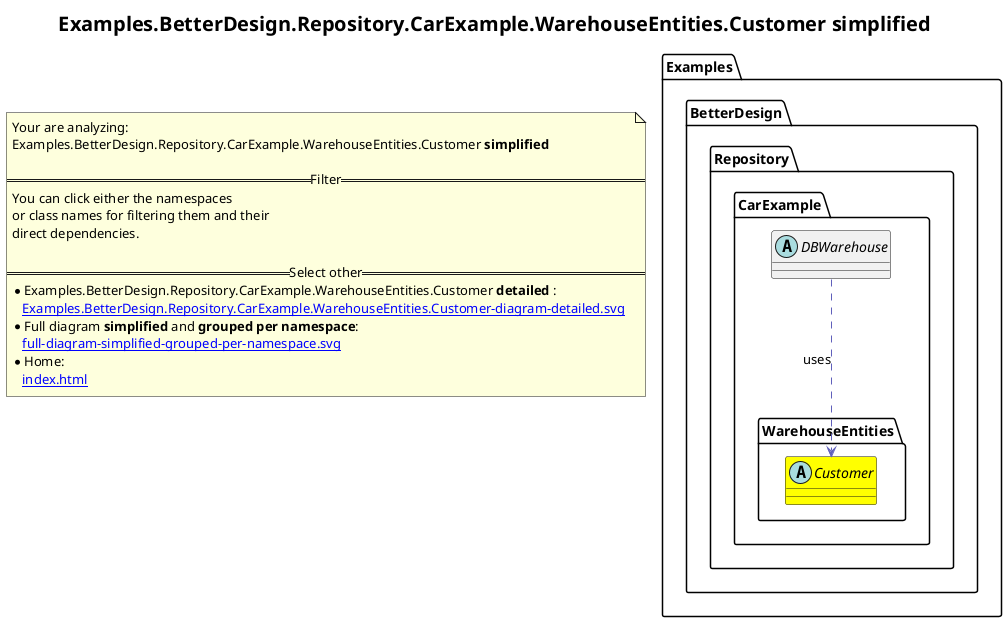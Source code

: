@startuml
skinparam linetype ortho
title <size:20>Examples.BetterDesign.Repository.CarExample.WarehouseEntities.Customer **simplified** </size>
note "Your are analyzing:\nExamples.BetterDesign.Repository.CarExample.WarehouseEntities.Customer **simplified** \n\n==Filter==\nYou can click either the namespaces \nor class names for filtering them and their\ndirect dependencies.\n\n==Select other==\n* Examples.BetterDesign.Repository.CarExample.WarehouseEntities.Customer **detailed** :\n   [[Examples.BetterDesign.Repository.CarExample.WarehouseEntities.Customer-diagram-detailed.svg]]\n* Full diagram **simplified** and **grouped per namespace**:\n   [[full-diagram-simplified-grouped-per-namespace.svg]]\n* Home:\n   [[index.html]]" as FloatingNote
      abstract class Examples.BetterDesign.Repository.CarExample.DBWarehouse [[Examples.BetterDesign.Repository.CarExample.DBWarehouse-diagram-simplified.svg]]  {
      }
        abstract class Examples.BetterDesign.Repository.CarExample.WarehouseEntities.Customer [[Examples.BetterDesign.Repository.CarExample.WarehouseEntities.Customer-diagram-simplified.svg]] #yellow {
        }
 ' *************************************** 
 ' *************************************** 
 ' *************************************** 
' Class relations extracted from namespace:
' Examples.BetterDesign.Repository.CarExample
Examples.BetterDesign.Repository.CarExample.DBWarehouse .[#6060BB].> Examples.BetterDesign.Repository.CarExample.WarehouseEntities.Customer  : uses 
' Class relations extracted from namespace:
' Examples.BetterDesign.Repository.CarExample.WarehouseEntities
@enduml